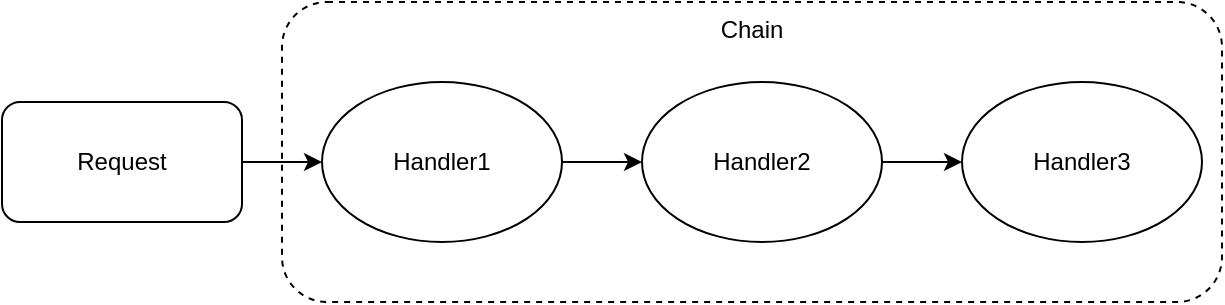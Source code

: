 <mxfile version="21.2.8" type="device">
  <diagram id="C5RBs43oDa-KdzZeNtuy" name="Page-1">
    <mxGraphModel dx="1434" dy="844" grid="1" gridSize="10" guides="1" tooltips="1" connect="1" arrows="1" fold="1" page="1" pageScale="1" pageWidth="827" pageHeight="1169" math="0" shadow="0">
      <root>
        <mxCell id="WIyWlLk6GJQsqaUBKTNV-0" />
        <mxCell id="WIyWlLk6GJQsqaUBKTNV-1" parent="WIyWlLk6GJQsqaUBKTNV-0" />
        <mxCell id="5DvuVp1mJPWHZqYnp3pr-7" value="Chain" style="rounded=1;whiteSpace=wrap;html=1;dashed=1;verticalAlign=top;align=center;" vertex="1" parent="WIyWlLk6GJQsqaUBKTNV-1">
          <mxGeometry x="220" y="30" width="470" height="150" as="geometry" />
        </mxCell>
        <mxCell id="5DvuVp1mJPWHZqYnp3pr-0" value="Request" style="rounded=1;whiteSpace=wrap;html=1;" vertex="1" parent="WIyWlLk6GJQsqaUBKTNV-1">
          <mxGeometry x="80" y="80" width="120" height="60" as="geometry" />
        </mxCell>
        <mxCell id="5DvuVp1mJPWHZqYnp3pr-1" value="Handler1" style="ellipse;whiteSpace=wrap;html=1;" vertex="1" parent="WIyWlLk6GJQsqaUBKTNV-1">
          <mxGeometry x="240" y="70" width="120" height="80" as="geometry" />
        </mxCell>
        <mxCell id="5DvuVp1mJPWHZqYnp3pr-2" value="Handler2" style="ellipse;whiteSpace=wrap;html=1;" vertex="1" parent="WIyWlLk6GJQsqaUBKTNV-1">
          <mxGeometry x="400" y="70" width="120" height="80" as="geometry" />
        </mxCell>
        <mxCell id="5DvuVp1mJPWHZqYnp3pr-3" value="Handler3" style="ellipse;whiteSpace=wrap;html=1;" vertex="1" parent="WIyWlLk6GJQsqaUBKTNV-1">
          <mxGeometry x="560" y="70" width="120" height="80" as="geometry" />
        </mxCell>
        <mxCell id="5DvuVp1mJPWHZqYnp3pr-4" value="" style="endArrow=classic;html=1;rounded=0;" edge="1" parent="WIyWlLk6GJQsqaUBKTNV-1" source="5DvuVp1mJPWHZqYnp3pr-1" target="5DvuVp1mJPWHZqYnp3pr-2">
          <mxGeometry width="50" height="50" relative="1" as="geometry">
            <mxPoint x="450" y="160" as="sourcePoint" />
            <mxPoint x="500" y="110" as="targetPoint" />
          </mxGeometry>
        </mxCell>
        <mxCell id="5DvuVp1mJPWHZqYnp3pr-5" value="" style="endArrow=classic;html=1;rounded=0;" edge="1" parent="WIyWlLk6GJQsqaUBKTNV-1" source="5DvuVp1mJPWHZqYnp3pr-0" target="5DvuVp1mJPWHZqYnp3pr-1">
          <mxGeometry width="50" height="50" relative="1" as="geometry">
            <mxPoint x="370" y="120" as="sourcePoint" />
            <mxPoint x="300" y="110" as="targetPoint" />
          </mxGeometry>
        </mxCell>
        <mxCell id="5DvuVp1mJPWHZqYnp3pr-6" value="" style="endArrow=classic;html=1;rounded=0;" edge="1" parent="WIyWlLk6GJQsqaUBKTNV-1" source="5DvuVp1mJPWHZqYnp3pr-2" target="5DvuVp1mJPWHZqYnp3pr-3">
          <mxGeometry width="50" height="50" relative="1" as="geometry">
            <mxPoint x="370" y="120" as="sourcePoint" />
            <mxPoint x="410" y="120" as="targetPoint" />
          </mxGeometry>
        </mxCell>
      </root>
    </mxGraphModel>
  </diagram>
</mxfile>
